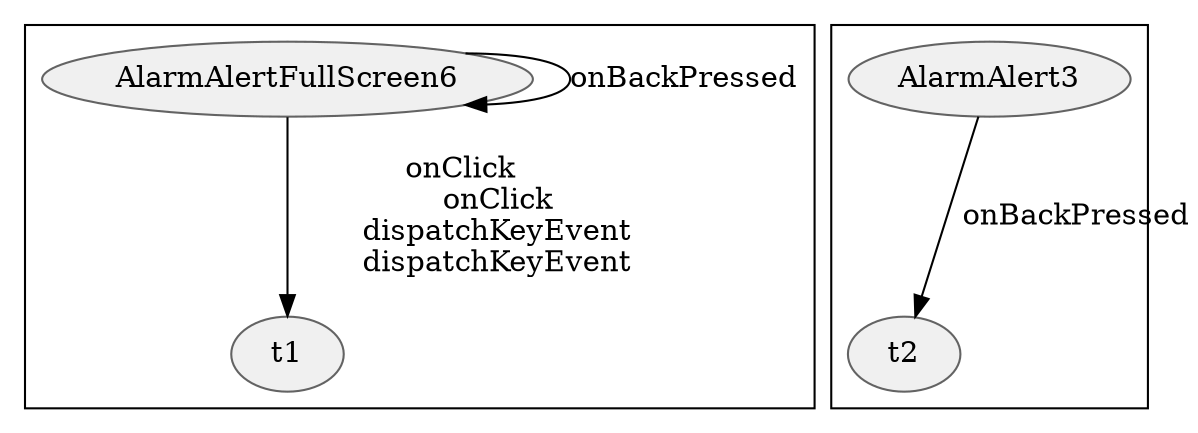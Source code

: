 digraph {
fontname="Helvetica";
node[style="filled,solid", colorscheme=greys3, fillcolor=1, color=3];

subgraph cluster_1 {
	AlarmAlertFullScreen6;
	AlarmAlertFullScreen6 -> AlarmAlertFullScreen6[label="onBackPressed"];

	t1;	

	AlarmAlertFullScreen6 -> t1[label="onClick
	onClick
	dispatchKeyEvent
	dispatchKeyEvent"];	
}

subgraph cluster_11 {
	AlarmAlert3;
	t2;
	AlarmAlert3 -> t2[label="onBackPressed"];
}	

}